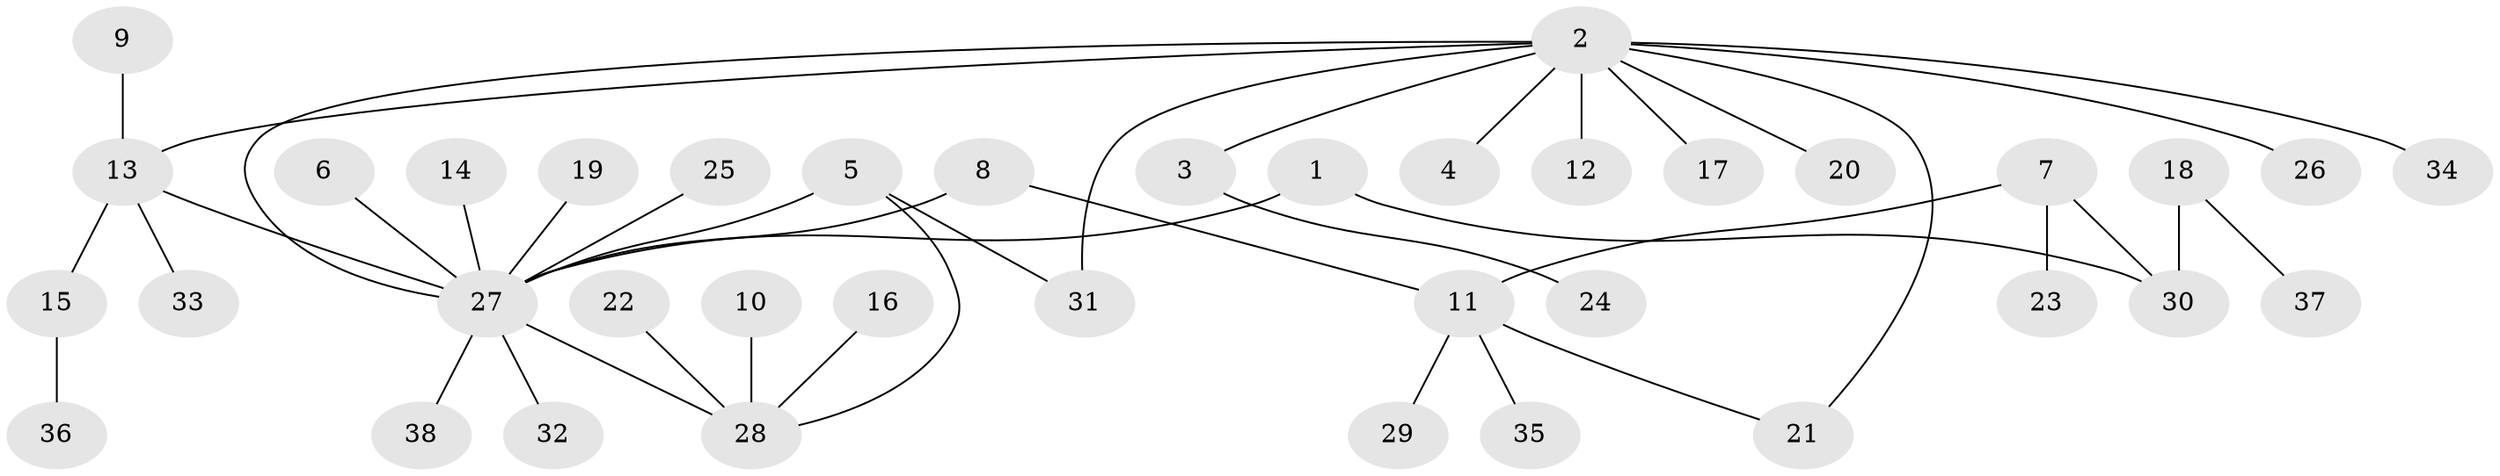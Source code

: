 // original degree distribution, {13: 0.013513513513513514, 7: 0.04054054054054054, 17: 0.013513513513513514, 1: 0.6351351351351351, 3: 0.0945945945945946, 2: 0.12162162162162163, 4: 0.06756756756756757, 5: 0.013513513513513514}
// Generated by graph-tools (version 1.1) at 2025/01/03/09/25 03:01:44]
// undirected, 38 vertices, 42 edges
graph export_dot {
graph [start="1"]
  node [color=gray90,style=filled];
  1;
  2;
  3;
  4;
  5;
  6;
  7;
  8;
  9;
  10;
  11;
  12;
  13;
  14;
  15;
  16;
  17;
  18;
  19;
  20;
  21;
  22;
  23;
  24;
  25;
  26;
  27;
  28;
  29;
  30;
  31;
  32;
  33;
  34;
  35;
  36;
  37;
  38;
  1 -- 27 [weight=1.0];
  1 -- 30 [weight=1.0];
  2 -- 3 [weight=1.0];
  2 -- 4 [weight=1.0];
  2 -- 12 [weight=1.0];
  2 -- 13 [weight=1.0];
  2 -- 17 [weight=1.0];
  2 -- 20 [weight=1.0];
  2 -- 21 [weight=1.0];
  2 -- 26 [weight=1.0];
  2 -- 27 [weight=1.0];
  2 -- 31 [weight=1.0];
  2 -- 34 [weight=1.0];
  3 -- 24 [weight=1.0];
  5 -- 27 [weight=1.0];
  5 -- 28 [weight=1.0];
  5 -- 31 [weight=1.0];
  6 -- 27 [weight=1.0];
  7 -- 11 [weight=1.0];
  7 -- 23 [weight=1.0];
  7 -- 30 [weight=1.0];
  8 -- 11 [weight=1.0];
  8 -- 27 [weight=2.0];
  9 -- 13 [weight=1.0];
  10 -- 28 [weight=1.0];
  11 -- 21 [weight=1.0];
  11 -- 29 [weight=1.0];
  11 -- 35 [weight=1.0];
  13 -- 15 [weight=1.0];
  13 -- 27 [weight=1.0];
  13 -- 33 [weight=1.0];
  14 -- 27 [weight=1.0];
  15 -- 36 [weight=1.0];
  16 -- 28 [weight=1.0];
  18 -- 30 [weight=1.0];
  18 -- 37 [weight=1.0];
  19 -- 27 [weight=1.0];
  22 -- 28 [weight=1.0];
  25 -- 27 [weight=1.0];
  27 -- 28 [weight=1.0];
  27 -- 32 [weight=1.0];
  27 -- 38 [weight=1.0];
}
